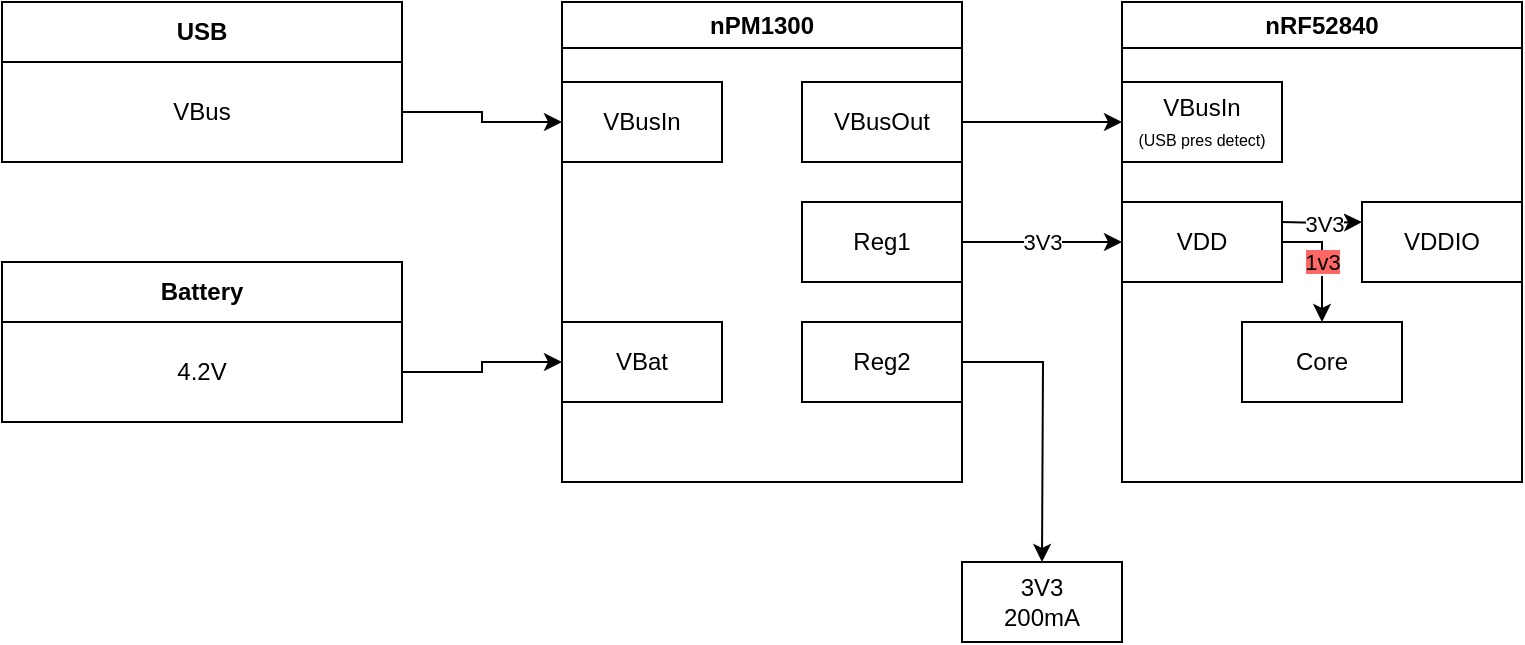 <mxfile version="24.7.8">
  <diagram name="Page-1" id="37xFmPrKESr_D6VwMqft">
    <mxGraphModel dx="819" dy="482" grid="1" gridSize="10" guides="1" tooltips="1" connect="1" arrows="1" fold="1" page="1" pageScale="1" pageWidth="827" pageHeight="1169" math="0" shadow="0">
      <root>
        <mxCell id="0" />
        <mxCell id="1" parent="0" />
        <mxCell id="eHanUoyydb_Xu9FaMhbz-1" value="Battery" style="swimlane;whiteSpace=wrap;html=1;startSize=30;" parent="1" vertex="1">
          <mxGeometry x="40" y="250" width="200" height="80" as="geometry">
            <mxRectangle x="110" y="250" width="80" height="30" as="alternateBounds" />
          </mxGeometry>
        </mxCell>
        <mxCell id="eHanUoyydb_Xu9FaMhbz-2" value="4.2V" style="rounded=0;whiteSpace=wrap;html=1;" parent="eHanUoyydb_Xu9FaMhbz-1" vertex="1">
          <mxGeometry y="30" width="200" height="50" as="geometry" />
        </mxCell>
        <mxCell id="eHanUoyydb_Xu9FaMhbz-31" value="3V3" style="edgeStyle=orthogonalEdgeStyle;rounded=0;orthogonalLoop=1;jettySize=auto;html=1;exitX=1;exitY=0.5;exitDx=0;exitDy=0;entryX=0;entryY=0.5;entryDx=0;entryDy=0;" parent="1" source="eHanUoyydb_Xu9FaMhbz-3" target="eHanUoyydb_Xu9FaMhbz-10" edge="1">
          <mxGeometry relative="1" as="geometry" />
        </mxCell>
        <mxCell id="eHanUoyydb_Xu9FaMhbz-3" value="nPM1300" style="swimlane;whiteSpace=wrap;html=1;" parent="1" vertex="1">
          <mxGeometry x="320" y="120" width="200" height="240" as="geometry" />
        </mxCell>
        <mxCell id="eHanUoyydb_Xu9FaMhbz-4" value="VBat" style="rounded=0;whiteSpace=wrap;html=1;" parent="eHanUoyydb_Xu9FaMhbz-3" vertex="1">
          <mxGeometry y="160" width="80" height="40" as="geometry" />
        </mxCell>
        <mxCell id="eHanUoyydb_Xu9FaMhbz-5" value="VBusIn" style="rounded=0;whiteSpace=wrap;html=1;" parent="eHanUoyydb_Xu9FaMhbz-3" vertex="1">
          <mxGeometry y="40" width="80" height="40" as="geometry" />
        </mxCell>
        <mxCell id="eHanUoyydb_Xu9FaMhbz-6" value="VBusOut" style="rounded=0;whiteSpace=wrap;html=1;" parent="eHanUoyydb_Xu9FaMhbz-3" vertex="1">
          <mxGeometry x="120" y="40" width="80" height="40" as="geometry" />
        </mxCell>
        <mxCell id="eHanUoyydb_Xu9FaMhbz-7" value="Reg1" style="rounded=0;whiteSpace=wrap;html=1;" parent="eHanUoyydb_Xu9FaMhbz-3" vertex="1">
          <mxGeometry x="120" y="100" width="80" height="40" as="geometry" />
        </mxCell>
        <mxCell id="eHanUoyydb_Xu9FaMhbz-32" style="edgeStyle=orthogonalEdgeStyle;rounded=0;orthogonalLoop=1;jettySize=auto;html=1;exitX=1;exitY=0.5;exitDx=0;exitDy=0;" parent="eHanUoyydb_Xu9FaMhbz-3" source="eHanUoyydb_Xu9FaMhbz-8" edge="1">
          <mxGeometry relative="1" as="geometry">
            <mxPoint x="240.0" y="280" as="targetPoint" />
          </mxGeometry>
        </mxCell>
        <mxCell id="eHanUoyydb_Xu9FaMhbz-8" value="Reg2" style="rounded=0;whiteSpace=wrap;html=1;" parent="eHanUoyydb_Xu9FaMhbz-3" vertex="1">
          <mxGeometry x="120" y="160" width="80" height="40" as="geometry" />
        </mxCell>
        <mxCell id="eHanUoyydb_Xu9FaMhbz-10" value="nRF52840" style="swimlane;whiteSpace=wrap;html=1;" parent="1" vertex="1">
          <mxGeometry x="600" y="120" width="200" height="240" as="geometry" />
        </mxCell>
        <mxCell id="eHanUoyydb_Xu9FaMhbz-20" value="VBusIn&lt;br&gt;&lt;font style=&quot;font-size: 8px;&quot;&gt;(USB pres detect)&lt;/font&gt;" style="rounded=0;whiteSpace=wrap;html=1;" parent="eHanUoyydb_Xu9FaMhbz-10" vertex="1">
          <mxGeometry y="40" width="80" height="40" as="geometry" />
        </mxCell>
        <mxCell id="eHanUoyydb_Xu9FaMhbz-27" value="Core" style="rounded=0;whiteSpace=wrap;html=1;" parent="eHanUoyydb_Xu9FaMhbz-10" vertex="1">
          <mxGeometry x="60" y="160" width="80" height="40" as="geometry" />
        </mxCell>
        <mxCell id="eHanUoyydb_Xu9FaMhbz-29" value="&lt;span style=&quot;background-color: rgb(255, 102, 102);&quot;&gt;1v3&lt;/span&gt;" style="edgeStyle=orthogonalEdgeStyle;rounded=0;orthogonalLoop=1;jettySize=auto;html=1;exitX=1;exitY=0.5;exitDx=0;exitDy=0;entryX=0.5;entryY=0;entryDx=0;entryDy=0;" parent="eHanUoyydb_Xu9FaMhbz-10" source="eHanUoyydb_Xu9FaMhbz-28" target="eHanUoyydb_Xu9FaMhbz-27" edge="1">
          <mxGeometry relative="1" as="geometry" />
        </mxCell>
        <mxCell id="eHanUoyydb_Xu9FaMhbz-28" value="VDD" style="rounded=0;whiteSpace=wrap;html=1;" parent="eHanUoyydb_Xu9FaMhbz-10" vertex="1">
          <mxGeometry y="100" width="80" height="40" as="geometry" />
        </mxCell>
        <mxCell id="8llFOmbX5BSG2Civw5Fi-1" value="VDDIO" style="rounded=0;whiteSpace=wrap;html=1;" vertex="1" parent="eHanUoyydb_Xu9FaMhbz-10">
          <mxGeometry x="120" y="100" width="80" height="40" as="geometry" />
        </mxCell>
        <mxCell id="8llFOmbX5BSG2Civw5Fi-2" value="3V3" style="edgeStyle=orthogonalEdgeStyle;rounded=0;orthogonalLoop=1;jettySize=auto;html=1;exitX=1;exitY=0.5;exitDx=0;exitDy=0;" edge="1" parent="eHanUoyydb_Xu9FaMhbz-10">
          <mxGeometry relative="1" as="geometry">
            <mxPoint x="80" y="110" as="sourcePoint" />
            <mxPoint x="120" y="110" as="targetPoint" />
          </mxGeometry>
        </mxCell>
        <mxCell id="eHanUoyydb_Xu9FaMhbz-30" style="edgeStyle=orthogonalEdgeStyle;rounded=0;orthogonalLoop=1;jettySize=auto;html=1;exitX=1;exitY=0.5;exitDx=0;exitDy=0;entryX=0;entryY=0.25;entryDx=0;entryDy=0;" parent="1" source="eHanUoyydb_Xu9FaMhbz-6" target="eHanUoyydb_Xu9FaMhbz-10" edge="1">
          <mxGeometry relative="1" as="geometry" />
        </mxCell>
        <mxCell id="eHanUoyydb_Xu9FaMhbz-33" value="3V3&lt;div&gt;200mA&lt;/div&gt;" style="rounded=0;whiteSpace=wrap;html=1;" parent="1" vertex="1">
          <mxGeometry x="520" y="400" width="80" height="40" as="geometry" />
        </mxCell>
        <mxCell id="eHanUoyydb_Xu9FaMhbz-35" value="USB" style="swimlane;whiteSpace=wrap;html=1;startSize=30;" parent="1" vertex="1">
          <mxGeometry x="40" y="120" width="200" height="80" as="geometry" />
        </mxCell>
        <mxCell id="eHanUoyydb_Xu9FaMhbz-36" value="VBus" style="rounded=0;whiteSpace=wrap;html=1;" parent="eHanUoyydb_Xu9FaMhbz-35" vertex="1">
          <mxGeometry y="30" width="200" height="50" as="geometry" />
        </mxCell>
        <mxCell id="eHanUoyydb_Xu9FaMhbz-37" style="edgeStyle=orthogonalEdgeStyle;rounded=0;orthogonalLoop=1;jettySize=auto;html=1;exitX=1;exitY=0.5;exitDx=0;exitDy=0;entryX=0;entryY=0.25;entryDx=0;entryDy=0;" parent="1" source="eHanUoyydb_Xu9FaMhbz-36" target="eHanUoyydb_Xu9FaMhbz-3" edge="1">
          <mxGeometry relative="1" as="geometry" />
        </mxCell>
        <mxCell id="eHanUoyydb_Xu9FaMhbz-38" style="edgeStyle=orthogonalEdgeStyle;rounded=0;orthogonalLoop=1;jettySize=auto;html=1;exitX=1;exitY=0.5;exitDx=0;exitDy=0;entryX=0;entryY=0.75;entryDx=0;entryDy=0;" parent="1" source="eHanUoyydb_Xu9FaMhbz-2" target="eHanUoyydb_Xu9FaMhbz-3" edge="1">
          <mxGeometry relative="1" as="geometry" />
        </mxCell>
      </root>
    </mxGraphModel>
  </diagram>
</mxfile>
